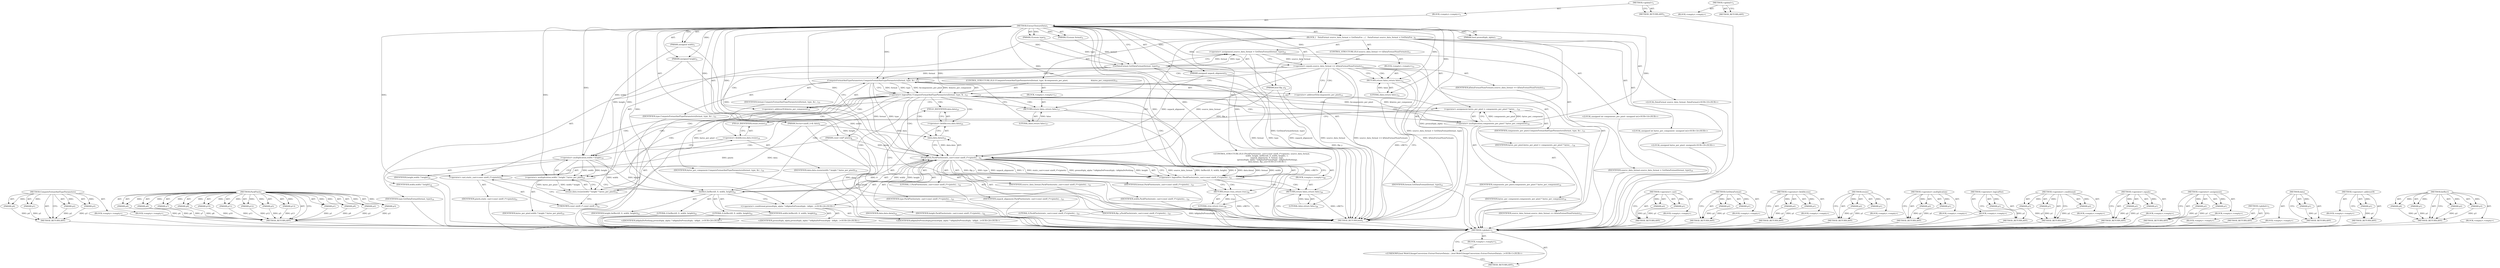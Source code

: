 digraph "&lt;global&gt;" {
vulnerable_144 [label=<(METHOD,ComputeFormatAndTypeParameters)>];
vulnerable_145 [label=<(PARAM,p1)>];
vulnerable_146 [label=<(PARAM,p2)>];
vulnerable_147 [label=<(PARAM,p3)>];
vulnerable_148 [label=<(PARAM,p4)>];
vulnerable_149 [label=<(BLOCK,&lt;empty&gt;,&lt;empty&gt;)>];
vulnerable_150 [label=<(METHOD_RETURN,ANY)>];
vulnerable_170 [label=<(METHOD,PackPixels)>];
vulnerable_171 [label=<(PARAM,p1)>];
vulnerable_172 [label=<(PARAM,p2)>];
vulnerable_173 [label=<(PARAM,p3)>];
vulnerable_174 [label=<(PARAM,p4)>];
vulnerable_175 [label=<(PARAM,p5)>];
vulnerable_176 [label=<(PARAM,p6)>];
vulnerable_177 [label=<(PARAM,p7)>];
vulnerable_178 [label=<(PARAM,p8)>];
vulnerable_179 [label=<(PARAM,p9)>];
vulnerable_180 [label=<(PARAM,p10)>];
vulnerable_181 [label=<(PARAM,p11)>];
vulnerable_182 [label=<(PARAM,p12)>];
vulnerable_183 [label=<(PARAM,p13)>];
vulnerable_184 [label=<(BLOCK,&lt;empty&gt;,&lt;empty&gt;)>];
vulnerable_185 [label=<(METHOD_RETURN,ANY)>];
vulnerable_6 [label=<(METHOD,&lt;global&gt;)<SUB>1</SUB>>];
vulnerable_7 [label=<(BLOCK,&lt;empty&gt;,&lt;empty&gt;)<SUB>1</SUB>>];
vulnerable_8 [label=<(METHOD,ExtractTextureData)<SUB>1</SUB>>];
vulnerable_9 [label=<(PARAM,unsigned width)<SUB>1</SUB>>];
vulnerable_10 [label=<(PARAM,unsigned height)<SUB>2</SUB>>];
vulnerable_11 [label=<(PARAM,GLenum format)<SUB>3</SUB>>];
vulnerable_12 [label=<(PARAM,GLenum type)<SUB>4</SUB>>];
vulnerable_13 [label=<(PARAM,unsigned unpack_alignment)<SUB>5</SUB>>];
vulnerable_14 [label=<(PARAM,bool flip_y)<SUB>6</SUB>>];
vulnerable_15 [label=<(PARAM,bool premultiply_alpha)<SUB>7</SUB>>];
vulnerable_16 [label=<(PARAM,const void* pixels)<SUB>8</SUB>>];
vulnerable_17 [label=<(PARAM,Vector&lt;uint8_t&gt;&amp; data)<SUB>9</SUB>>];
vulnerable_18 [label=<(BLOCK,{
   DataFormat source_data_format = GetDataFor...,{
   DataFormat source_data_format = GetDataFor...)<SUB>9</SUB>>];
vulnerable_19 [label="<(LOCAL,DataFormat source_data_format: DataFormat)<SUB>10</SUB>>"];
vulnerable_20 [label=<(&lt;operator&gt;.assignment,source_data_format = GetDataFormat(format, type))<SUB>10</SUB>>];
vulnerable_21 [label=<(IDENTIFIER,source_data_format,source_data_format = GetDataFormat(format, type))<SUB>10</SUB>>];
vulnerable_22 [label=<(GetDataFormat,GetDataFormat(format, type))<SUB>10</SUB>>];
vulnerable_23 [label=<(IDENTIFIER,format,GetDataFormat(format, type))<SUB>10</SUB>>];
vulnerable_24 [label=<(IDENTIFIER,type,GetDataFormat(format, type))<SUB>10</SUB>>];
vulnerable_25 [label=<(CONTROL_STRUCTURE,IF,if (source_data_format == kDataFormatNumFormats))<SUB>11</SUB>>];
vulnerable_26 [label=<(&lt;operator&gt;.equals,source_data_format == kDataFormatNumFormats)<SUB>11</SUB>>];
vulnerable_27 [label=<(IDENTIFIER,source_data_format,source_data_format == kDataFormatNumFormats)<SUB>11</SUB>>];
vulnerable_28 [label=<(IDENTIFIER,kDataFormatNumFormats,source_data_format == kDataFormatNumFormats)<SUB>11</SUB>>];
vulnerable_29 [label=<(BLOCK,&lt;empty&gt;,&lt;empty&gt;)<SUB>12</SUB>>];
vulnerable_30 [label=<(RETURN,return false;,return false;)<SUB>12</SUB>>];
vulnerable_31 [label=<(LITERAL,false,return false;)<SUB>12</SUB>>];
vulnerable_32 [label="<(LOCAL,unsigned int components_per_pixel: unsigned int)<SUB>14</SUB>>"];
vulnerable_33 [label="<(LOCAL,unsigned int bytes_per_component: unsigned int)<SUB>14</SUB>>"];
vulnerable_34 [label=<(CONTROL_STRUCTURE,IF,if (!ComputeFormatAndTypeParameters(format, type, &amp;components_per_pixel,
                                      &amp;bytes_per_component)))<SUB>15</SUB>>];
vulnerable_35 [label=<(&lt;operator&gt;.logicalNot,!ComputeFormatAndTypeParameters(format, type, &amp;...)<SUB>15</SUB>>];
vulnerable_36 [label=<(ComputeFormatAndTypeParameters,ComputeFormatAndTypeParameters(format, type, &amp;c...)<SUB>15</SUB>>];
vulnerable_37 [label=<(IDENTIFIER,format,ComputeFormatAndTypeParameters(format, type, &amp;c...)<SUB>15</SUB>>];
vulnerable_38 [label=<(IDENTIFIER,type,ComputeFormatAndTypeParameters(format, type, &amp;c...)<SUB>15</SUB>>];
vulnerable_39 [label=<(&lt;operator&gt;.addressOf,&amp;components_per_pixel)<SUB>15</SUB>>];
vulnerable_40 [label=<(IDENTIFIER,components_per_pixel,ComputeFormatAndTypeParameters(format, type, &amp;c...)<SUB>15</SUB>>];
vulnerable_41 [label=<(&lt;operator&gt;.addressOf,&amp;bytes_per_component)<SUB>16</SUB>>];
vulnerable_42 [label=<(IDENTIFIER,bytes_per_component,ComputeFormatAndTypeParameters(format, type, &amp;c...)<SUB>16</SUB>>];
vulnerable_43 [label=<(BLOCK,&lt;empty&gt;,&lt;empty&gt;)<SUB>17</SUB>>];
vulnerable_44 [label=<(RETURN,return false;,return false;)<SUB>17</SUB>>];
vulnerable_45 [label=<(LITERAL,false,return false;)<SUB>17</SUB>>];
vulnerable_46 [label="<(LOCAL,unsigned bytes_per_pixel: unsigned)<SUB>18</SUB>>"];
vulnerable_47 [label=<(&lt;operator&gt;.assignment,bytes_per_pixel = components_per_pixel * bytes_...)<SUB>18</SUB>>];
vulnerable_48 [label=<(IDENTIFIER,bytes_per_pixel,bytes_per_pixel = components_per_pixel * bytes_...)<SUB>18</SUB>>];
vulnerable_49 [label=<(&lt;operator&gt;.multiplication,components_per_pixel * bytes_per_component)<SUB>18</SUB>>];
vulnerable_50 [label=<(IDENTIFIER,components_per_pixel,components_per_pixel * bytes_per_component)<SUB>18</SUB>>];
vulnerable_51 [label=<(IDENTIFIER,bytes_per_component,components_per_pixel * bytes_per_component)<SUB>18</SUB>>];
vulnerable_52 [label=<(resize,data.resize(width * height * bytes_per_pixel))<SUB>19</SUB>>];
vulnerable_53 [label=<(&lt;operator&gt;.fieldAccess,data.resize)<SUB>19</SUB>>];
vulnerable_54 [label=<(IDENTIFIER,data,data.resize(width * height * bytes_per_pixel))<SUB>19</SUB>>];
vulnerable_55 [label=<(FIELD_IDENTIFIER,resize,resize)<SUB>19</SUB>>];
vulnerable_56 [label=<(&lt;operator&gt;.multiplication,width * height * bytes_per_pixel)<SUB>19</SUB>>];
vulnerable_57 [label=<(&lt;operator&gt;.multiplication,width * height)<SUB>19</SUB>>];
vulnerable_58 [label=<(IDENTIFIER,width,width * height)<SUB>19</SUB>>];
vulnerable_59 [label=<(IDENTIFIER,height,width * height)<SUB>19</SUB>>];
vulnerable_60 [label=<(IDENTIFIER,bytes_per_pixel,width * height * bytes_per_pixel)<SUB>19</SUB>>];
vulnerable_61 [label="<(CONTROL_STRUCTURE,IF,if (!PackPixels(static_cast&lt;const uint8_t*&gt;(pixels), source_data_format,
                  width, height, IntRect(0, 0, width, height), 1,
                  unpack_alignment, 0, format, type,
                   (premultiply_alpha ? kAlphaDoPremultiply : kAlphaDoNothing),
                   data.data(), flip_y)))<SUB>21</SUB>>"];
vulnerable_62 [label=<(&lt;operator&gt;.logicalNot,!PackPixels(static_cast&lt;const uint8_t*&gt;(pixels)...)<SUB>21</SUB>>];
vulnerable_63 [label=<(PackPixels,PackPixels(static_cast&lt;const uint8_t*&gt;(pixels),...)<SUB>21</SUB>>];
vulnerable_64 [label=<(&lt;operator&gt;.cast,static_cast&lt;const uint8_t*&gt;(pixels))<SUB>21</SUB>>];
vulnerable_65 [label=<(UNKNOWN,const uint8_t*,const uint8_t*)<SUB>21</SUB>>];
vulnerable_66 [label=<(IDENTIFIER,pixels,static_cast&lt;const uint8_t*&gt;(pixels))<SUB>21</SUB>>];
vulnerable_67 [label=<(IDENTIFIER,source_data_format,PackPixels(static_cast&lt;const uint8_t*&gt;(pixels),...)<SUB>21</SUB>>];
vulnerable_68 [label=<(IDENTIFIER,width,PackPixels(static_cast&lt;const uint8_t*&gt;(pixels),...)<SUB>22</SUB>>];
vulnerable_69 [label=<(IDENTIFIER,height,PackPixels(static_cast&lt;const uint8_t*&gt;(pixels),...)<SUB>22</SUB>>];
vulnerable_70 [label=<(IntRect,IntRect(0, 0, width, height))<SUB>22</SUB>>];
vulnerable_71 [label=<(LITERAL,0,IntRect(0, 0, width, height))<SUB>22</SUB>>];
vulnerable_72 [label=<(LITERAL,0,IntRect(0, 0, width, height))<SUB>22</SUB>>];
vulnerable_73 [label=<(IDENTIFIER,width,IntRect(0, 0, width, height))<SUB>22</SUB>>];
vulnerable_74 [label=<(IDENTIFIER,height,IntRect(0, 0, width, height))<SUB>22</SUB>>];
vulnerable_75 [label=<(LITERAL,1,PackPixels(static_cast&lt;const uint8_t*&gt;(pixels),...)<SUB>22</SUB>>];
vulnerable_76 [label=<(IDENTIFIER,unpack_alignment,PackPixels(static_cast&lt;const uint8_t*&gt;(pixels),...)<SUB>23</SUB>>];
vulnerable_77 [label=<(LITERAL,0,PackPixels(static_cast&lt;const uint8_t*&gt;(pixels),...)<SUB>23</SUB>>];
vulnerable_78 [label=<(IDENTIFIER,format,PackPixels(static_cast&lt;const uint8_t*&gt;(pixels),...)<SUB>23</SUB>>];
vulnerable_79 [label=<(IDENTIFIER,type,PackPixels(static_cast&lt;const uint8_t*&gt;(pixels),...)<SUB>23</SUB>>];
vulnerable_80 [label="<(&lt;operator&gt;.conditional,premultiply_alpha ? kAlphaDoPremultiply : kAlph...)<SUB>24</SUB>>"];
vulnerable_81 [label="<(IDENTIFIER,premultiply_alpha,premultiply_alpha ? kAlphaDoPremultiply : kAlph...)<SUB>24</SUB>>"];
vulnerable_82 [label="<(IDENTIFIER,kAlphaDoPremultiply,premultiply_alpha ? kAlphaDoPremultiply : kAlph...)<SUB>24</SUB>>"];
vulnerable_83 [label="<(IDENTIFIER,kAlphaDoNothing,premultiply_alpha ? kAlphaDoPremultiply : kAlph...)<SUB>24</SUB>>"];
vulnerable_84 [label=<(data,data.data())<SUB>25</SUB>>];
vulnerable_85 [label=<(&lt;operator&gt;.fieldAccess,data.data)<SUB>25</SUB>>];
vulnerable_86 [label=<(IDENTIFIER,data,data.data())<SUB>25</SUB>>];
vulnerable_87 [label=<(FIELD_IDENTIFIER,data,data)<SUB>25</SUB>>];
vulnerable_88 [label=<(IDENTIFIER,flip_y,PackPixels(static_cast&lt;const uint8_t*&gt;(pixels),...)<SUB>25</SUB>>];
vulnerable_89 [label=<(BLOCK,&lt;empty&gt;,&lt;empty&gt;)<SUB>26</SUB>>];
vulnerable_90 [label=<(RETURN,return false;,return false;)<SUB>26</SUB>>];
vulnerable_91 [label=<(LITERAL,false,return false;)<SUB>26</SUB>>];
vulnerable_92 [label=<(RETURN,return true;,return true;)<SUB>28</SUB>>];
vulnerable_93 [label=<(LITERAL,true,return true;)<SUB>28</SUB>>];
vulnerable_94 [label=<(METHOD_RETURN,bool)<SUB>1</SUB>>];
vulnerable_96 [label=<(METHOD_RETURN,ANY)<SUB>1</SUB>>];
vulnerable_186 [label=<(METHOD,&lt;operator&gt;.cast)>];
vulnerable_187 [label=<(PARAM,p1)>];
vulnerable_188 [label=<(PARAM,p2)>];
vulnerable_189 [label=<(BLOCK,&lt;empty&gt;,&lt;empty&gt;)>];
vulnerable_190 [label=<(METHOD_RETURN,ANY)>];
vulnerable_130 [label=<(METHOD,GetDataFormat)>];
vulnerable_131 [label=<(PARAM,p1)>];
vulnerable_132 [label=<(PARAM,p2)>];
vulnerable_133 [label=<(BLOCK,&lt;empty&gt;,&lt;empty&gt;)>];
vulnerable_134 [label=<(METHOD_RETURN,ANY)>];
vulnerable_165 [label=<(METHOD,&lt;operator&gt;.fieldAccess)>];
vulnerable_166 [label=<(PARAM,p1)>];
vulnerable_167 [label=<(PARAM,p2)>];
vulnerable_168 [label=<(BLOCK,&lt;empty&gt;,&lt;empty&gt;)>];
vulnerable_169 [label=<(METHOD_RETURN,ANY)>];
vulnerable_160 [label=<(METHOD,resize)>];
vulnerable_161 [label=<(PARAM,p1)>];
vulnerable_162 [label=<(PARAM,p2)>];
vulnerable_163 [label=<(BLOCK,&lt;empty&gt;,&lt;empty&gt;)>];
vulnerable_164 [label=<(METHOD_RETURN,ANY)>];
vulnerable_155 [label=<(METHOD,&lt;operator&gt;.multiplication)>];
vulnerable_156 [label=<(PARAM,p1)>];
vulnerable_157 [label=<(PARAM,p2)>];
vulnerable_158 [label=<(BLOCK,&lt;empty&gt;,&lt;empty&gt;)>];
vulnerable_159 [label=<(METHOD_RETURN,ANY)>];
vulnerable_140 [label=<(METHOD,&lt;operator&gt;.logicalNot)>];
vulnerable_141 [label=<(PARAM,p1)>];
vulnerable_142 [label=<(BLOCK,&lt;empty&gt;,&lt;empty&gt;)>];
vulnerable_143 [label=<(METHOD_RETURN,ANY)>];
vulnerable_198 [label=<(METHOD,&lt;operator&gt;.conditional)>];
vulnerable_199 [label=<(PARAM,p1)>];
vulnerable_200 [label=<(PARAM,p2)>];
vulnerable_201 [label=<(PARAM,p3)>];
vulnerable_202 [label=<(BLOCK,&lt;empty&gt;,&lt;empty&gt;)>];
vulnerable_203 [label=<(METHOD_RETURN,ANY)>];
vulnerable_135 [label=<(METHOD,&lt;operator&gt;.equals)>];
vulnerable_136 [label=<(PARAM,p1)>];
vulnerable_137 [label=<(PARAM,p2)>];
vulnerable_138 [label=<(BLOCK,&lt;empty&gt;,&lt;empty&gt;)>];
vulnerable_139 [label=<(METHOD_RETURN,ANY)>];
vulnerable_125 [label=<(METHOD,&lt;operator&gt;.assignment)>];
vulnerable_126 [label=<(PARAM,p1)>];
vulnerable_127 [label=<(PARAM,p2)>];
vulnerable_128 [label=<(BLOCK,&lt;empty&gt;,&lt;empty&gt;)>];
vulnerable_129 [label=<(METHOD_RETURN,ANY)>];
vulnerable_119 [label=<(METHOD,&lt;global&gt;)<SUB>1</SUB>>];
vulnerable_120 [label=<(BLOCK,&lt;empty&gt;,&lt;empty&gt;)>];
vulnerable_121 [label=<(METHOD_RETURN,ANY)>];
vulnerable_204 [label=<(METHOD,data)>];
vulnerable_205 [label=<(PARAM,p1)>];
vulnerable_206 [label=<(BLOCK,&lt;empty&gt;,&lt;empty&gt;)>];
vulnerable_207 [label=<(METHOD_RETURN,ANY)>];
vulnerable_151 [label=<(METHOD,&lt;operator&gt;.addressOf)>];
vulnerable_152 [label=<(PARAM,p1)>];
vulnerable_153 [label=<(BLOCK,&lt;empty&gt;,&lt;empty&gt;)>];
vulnerable_154 [label=<(METHOD_RETURN,ANY)>];
vulnerable_191 [label=<(METHOD,IntRect)>];
vulnerable_192 [label=<(PARAM,p1)>];
vulnerable_193 [label=<(PARAM,p2)>];
vulnerable_194 [label=<(PARAM,p3)>];
vulnerable_195 [label=<(PARAM,p4)>];
vulnerable_196 [label=<(BLOCK,&lt;empty&gt;,&lt;empty&gt;)>];
vulnerable_197 [label=<(METHOD_RETURN,ANY)>];
fixed_6 [label=<(METHOD,&lt;global&gt;)<SUB>1</SUB>>];
fixed_7 [label=<(BLOCK,&lt;empty&gt;,&lt;empty&gt;)<SUB>1</SUB>>];
fixed_8 [label="<(UNKNOWN,bool WebGLImageConversion::ExtractTextureData(u...,bool WebGLImageConversion::ExtractTextureData(u...)<SUB>1</SUB>>"];
fixed_9 [label=<(METHOD_RETURN,ANY)<SUB>1</SUB>>];
fixed_14 [label=<(METHOD,&lt;global&gt;)<SUB>1</SUB>>];
fixed_15 [label=<(BLOCK,&lt;empty&gt;,&lt;empty&gt;)>];
fixed_16 [label=<(METHOD_RETURN,ANY)>];
vulnerable_144 -> vulnerable_145  [key=0, label="AST: "];
vulnerable_144 -> vulnerable_145  [key=1, label="DDG: "];
vulnerable_144 -> vulnerable_149  [key=0, label="AST: "];
vulnerable_144 -> vulnerable_146  [key=0, label="AST: "];
vulnerable_144 -> vulnerable_146  [key=1, label="DDG: "];
vulnerable_144 -> vulnerable_150  [key=0, label="AST: "];
vulnerable_144 -> vulnerable_150  [key=1, label="CFG: "];
vulnerable_144 -> vulnerable_147  [key=0, label="AST: "];
vulnerable_144 -> vulnerable_147  [key=1, label="DDG: "];
vulnerable_144 -> vulnerable_148  [key=0, label="AST: "];
vulnerable_144 -> vulnerable_148  [key=1, label="DDG: "];
vulnerable_145 -> vulnerable_150  [key=0, label="DDG: p1"];
vulnerable_146 -> vulnerable_150  [key=0, label="DDG: p2"];
vulnerable_147 -> vulnerable_150  [key=0, label="DDG: p3"];
vulnerable_148 -> vulnerable_150  [key=0, label="DDG: p4"];
vulnerable_149 -> fixed_6  [key=0];
vulnerable_150 -> fixed_6  [key=0];
vulnerable_170 -> vulnerable_171  [key=0, label="AST: "];
vulnerable_170 -> vulnerable_171  [key=1, label="DDG: "];
vulnerable_170 -> vulnerable_184  [key=0, label="AST: "];
vulnerable_170 -> vulnerable_172  [key=0, label="AST: "];
vulnerable_170 -> vulnerable_172  [key=1, label="DDG: "];
vulnerable_170 -> vulnerable_185  [key=0, label="AST: "];
vulnerable_170 -> vulnerable_185  [key=1, label="CFG: "];
vulnerable_170 -> vulnerable_173  [key=0, label="AST: "];
vulnerable_170 -> vulnerable_173  [key=1, label="DDG: "];
vulnerable_170 -> vulnerable_174  [key=0, label="AST: "];
vulnerable_170 -> vulnerable_174  [key=1, label="DDG: "];
vulnerable_170 -> vulnerable_175  [key=0, label="AST: "];
vulnerable_170 -> vulnerable_175  [key=1, label="DDG: "];
vulnerable_170 -> vulnerable_176  [key=0, label="AST: "];
vulnerable_170 -> vulnerable_176  [key=1, label="DDG: "];
vulnerable_170 -> vulnerable_177  [key=0, label="AST: "];
vulnerable_170 -> vulnerable_177  [key=1, label="DDG: "];
vulnerable_170 -> vulnerable_178  [key=0, label="AST: "];
vulnerable_170 -> vulnerable_178  [key=1, label="DDG: "];
vulnerable_170 -> vulnerable_179  [key=0, label="AST: "];
vulnerable_170 -> vulnerable_179  [key=1, label="DDG: "];
vulnerable_170 -> vulnerable_180  [key=0, label="AST: "];
vulnerable_170 -> vulnerable_180  [key=1, label="DDG: "];
vulnerable_170 -> vulnerable_181  [key=0, label="AST: "];
vulnerable_170 -> vulnerable_181  [key=1, label="DDG: "];
vulnerable_170 -> vulnerable_182  [key=0, label="AST: "];
vulnerable_170 -> vulnerable_182  [key=1, label="DDG: "];
vulnerable_170 -> vulnerable_183  [key=0, label="AST: "];
vulnerable_170 -> vulnerable_183  [key=1, label="DDG: "];
vulnerable_171 -> vulnerable_185  [key=0, label="DDG: p1"];
vulnerable_172 -> vulnerable_185  [key=0, label="DDG: p2"];
vulnerable_173 -> vulnerable_185  [key=0, label="DDG: p3"];
vulnerable_174 -> vulnerable_185  [key=0, label="DDG: p4"];
vulnerable_175 -> vulnerable_185  [key=0, label="DDG: p5"];
vulnerable_176 -> vulnerable_185  [key=0, label="DDG: p6"];
vulnerable_177 -> vulnerable_185  [key=0, label="DDG: p7"];
vulnerable_178 -> vulnerable_185  [key=0, label="DDG: p8"];
vulnerable_179 -> vulnerable_185  [key=0, label="DDG: p9"];
vulnerable_180 -> vulnerable_185  [key=0, label="DDG: p10"];
vulnerable_181 -> vulnerable_185  [key=0, label="DDG: p11"];
vulnerable_182 -> vulnerable_185  [key=0, label="DDG: p12"];
vulnerable_183 -> vulnerable_185  [key=0, label="DDG: p13"];
vulnerable_184 -> fixed_6  [key=0];
vulnerable_185 -> fixed_6  [key=0];
vulnerable_6 -> vulnerable_7  [key=0, label="AST: "];
vulnerable_6 -> vulnerable_96  [key=0, label="AST: "];
vulnerable_6 -> vulnerable_96  [key=1, label="CFG: "];
vulnerable_7 -> vulnerable_8  [key=0, label="AST: "];
vulnerable_8 -> vulnerable_9  [key=0, label="AST: "];
vulnerable_8 -> vulnerable_9  [key=1, label="DDG: "];
vulnerable_8 -> vulnerable_10  [key=0, label="AST: "];
vulnerable_8 -> vulnerable_10  [key=1, label="DDG: "];
vulnerable_8 -> vulnerable_11  [key=0, label="AST: "];
vulnerable_8 -> vulnerable_11  [key=1, label="DDG: "];
vulnerable_8 -> vulnerable_12  [key=0, label="AST: "];
vulnerable_8 -> vulnerable_12  [key=1, label="DDG: "];
vulnerable_8 -> vulnerable_13  [key=0, label="AST: "];
vulnerable_8 -> vulnerable_13  [key=1, label="DDG: "];
vulnerable_8 -> vulnerable_14  [key=0, label="AST: "];
vulnerable_8 -> vulnerable_14  [key=1, label="DDG: "];
vulnerable_8 -> vulnerable_15  [key=0, label="AST: "];
vulnerable_8 -> vulnerable_15  [key=1, label="DDG: "];
vulnerable_8 -> vulnerable_16  [key=0, label="AST: "];
vulnerable_8 -> vulnerable_16  [key=1, label="DDG: "];
vulnerable_8 -> vulnerable_17  [key=0, label="AST: "];
vulnerable_8 -> vulnerable_17  [key=1, label="DDG: "];
vulnerable_8 -> vulnerable_18  [key=0, label="AST: "];
vulnerable_8 -> vulnerable_94  [key=0, label="AST: "];
vulnerable_8 -> vulnerable_22  [key=0, label="CFG: "];
vulnerable_8 -> vulnerable_22  [key=1, label="DDG: "];
vulnerable_8 -> vulnerable_92  [key=0, label="DDG: "];
vulnerable_8 -> vulnerable_93  [key=0, label="DDG: "];
vulnerable_8 -> vulnerable_26  [key=0, label="DDG: "];
vulnerable_8 -> vulnerable_30  [key=0, label="DDG: "];
vulnerable_8 -> vulnerable_44  [key=0, label="DDG: "];
vulnerable_8 -> vulnerable_49  [key=0, label="DDG: "];
vulnerable_8 -> vulnerable_56  [key=0, label="DDG: "];
vulnerable_8 -> vulnerable_90  [key=0, label="DDG: "];
vulnerable_8 -> vulnerable_31  [key=0, label="DDG: "];
vulnerable_8 -> vulnerable_36  [key=0, label="DDG: "];
vulnerable_8 -> vulnerable_45  [key=0, label="DDG: "];
vulnerable_8 -> vulnerable_57  [key=0, label="DDG: "];
vulnerable_8 -> vulnerable_63  [key=0, label="DDG: "];
vulnerable_8 -> vulnerable_91  [key=0, label="DDG: "];
vulnerable_8 -> vulnerable_64  [key=0, label="DDG: "];
vulnerable_8 -> vulnerable_70  [key=0, label="DDG: "];
vulnerable_8 -> vulnerable_80  [key=0, label="DDG: "];
vulnerable_9 -> vulnerable_94  [key=0, label="DDG: width"];
vulnerable_9 -> vulnerable_57  [key=0, label="DDG: width"];
vulnerable_10 -> vulnerable_94  [key=0, label="DDG: height"];
vulnerable_10 -> vulnerable_57  [key=0, label="DDG: height"];
vulnerable_11 -> vulnerable_22  [key=0, label="DDG: format"];
vulnerable_12 -> vulnerable_22  [key=0, label="DDG: type"];
vulnerable_13 -> vulnerable_94  [key=0, label="DDG: unpack_alignment"];
vulnerable_13 -> vulnerable_63  [key=0, label="DDG: unpack_alignment"];
vulnerable_14 -> vulnerable_94  [key=0, label="DDG: flip_y"];
vulnerable_14 -> vulnerable_63  [key=0, label="DDG: flip_y"];
vulnerable_15 -> vulnerable_94  [key=0, label="DDG: premultiply_alpha"];
vulnerable_16 -> vulnerable_94  [key=0, label="DDG: pixels"];
vulnerable_16 -> vulnerable_63  [key=0, label="DDG: pixels"];
vulnerable_16 -> vulnerable_64  [key=0, label="DDG: pixels"];
vulnerable_17 -> vulnerable_94  [key=0, label="DDG: data"];
vulnerable_17 -> vulnerable_52  [key=0, label="DDG: data"];
vulnerable_17 -> vulnerable_84  [key=0, label="DDG: data"];
vulnerable_18 -> vulnerable_19  [key=0, label="AST: "];
vulnerable_18 -> vulnerable_20  [key=0, label="AST: "];
vulnerable_18 -> vulnerable_25  [key=0, label="AST: "];
vulnerable_18 -> vulnerable_32  [key=0, label="AST: "];
vulnerable_18 -> vulnerable_33  [key=0, label="AST: "];
vulnerable_18 -> vulnerable_34  [key=0, label="AST: "];
vulnerable_18 -> vulnerable_46  [key=0, label="AST: "];
vulnerable_18 -> vulnerable_47  [key=0, label="AST: "];
vulnerable_18 -> vulnerable_52  [key=0, label="AST: "];
vulnerable_18 -> vulnerable_61  [key=0, label="AST: "];
vulnerable_18 -> vulnerable_92  [key=0, label="AST: "];
vulnerable_19 -> fixed_6  [key=0];
vulnerable_20 -> vulnerable_21  [key=0, label="AST: "];
vulnerable_20 -> vulnerable_22  [key=0, label="AST: "];
vulnerable_20 -> vulnerable_26  [key=0, label="CFG: "];
vulnerable_20 -> vulnerable_26  [key=1, label="DDG: source_data_format"];
vulnerable_20 -> vulnerable_94  [key=0, label="DDG: GetDataFormat(format, type)"];
vulnerable_20 -> vulnerable_94  [key=1, label="DDG: source_data_format = GetDataFormat(format, type)"];
vulnerable_21 -> fixed_6  [key=0];
vulnerable_22 -> vulnerable_23  [key=0, label="AST: "];
vulnerable_22 -> vulnerable_24  [key=0, label="AST: "];
vulnerable_22 -> vulnerable_20  [key=0, label="CFG: "];
vulnerable_22 -> vulnerable_20  [key=1, label="DDG: format"];
vulnerable_22 -> vulnerable_20  [key=2, label="DDG: type"];
vulnerable_22 -> vulnerable_94  [key=0, label="DDG: format"];
vulnerable_22 -> vulnerable_94  [key=1, label="DDG: type"];
vulnerable_22 -> vulnerable_36  [key=0, label="DDG: format"];
vulnerable_22 -> vulnerable_36  [key=1, label="DDG: type"];
vulnerable_23 -> fixed_6  [key=0];
vulnerable_24 -> fixed_6  [key=0];
vulnerable_25 -> vulnerable_26  [key=0, label="AST: "];
vulnerable_25 -> vulnerable_29  [key=0, label="AST: "];
vulnerable_26 -> vulnerable_27  [key=0, label="AST: "];
vulnerable_26 -> vulnerable_28  [key=0, label="AST: "];
vulnerable_26 -> vulnerable_30  [key=0, label="CFG: "];
vulnerable_26 -> vulnerable_30  [key=1, label="CDG: "];
vulnerable_26 -> vulnerable_39  [key=0, label="CFG: "];
vulnerable_26 -> vulnerable_39  [key=1, label="CDG: "];
vulnerable_26 -> vulnerable_94  [key=0, label="DDG: source_data_format"];
vulnerable_26 -> vulnerable_94  [key=1, label="DDG: source_data_format == kDataFormatNumFormats"];
vulnerable_26 -> vulnerable_94  [key=2, label="DDG: kDataFormatNumFormats"];
vulnerable_26 -> vulnerable_63  [key=0, label="DDG: source_data_format"];
vulnerable_26 -> vulnerable_35  [key=0, label="CDG: "];
vulnerable_26 -> vulnerable_36  [key=0, label="CDG: "];
vulnerable_26 -> vulnerable_41  [key=0, label="CDG: "];
vulnerable_27 -> fixed_6  [key=0];
vulnerable_28 -> fixed_6  [key=0];
vulnerable_29 -> vulnerable_30  [key=0, label="AST: "];
vulnerable_30 -> vulnerable_31  [key=0, label="AST: "];
vulnerable_30 -> vulnerable_94  [key=0, label="CFG: "];
vulnerable_30 -> vulnerable_94  [key=1, label="DDG: &lt;RET&gt;"];
vulnerable_31 -> vulnerable_30  [key=0, label="DDG: false"];
vulnerable_32 -> fixed_6  [key=0];
vulnerable_33 -> fixed_6  [key=0];
vulnerable_34 -> vulnerable_35  [key=0, label="AST: "];
vulnerable_34 -> vulnerable_43  [key=0, label="AST: "];
vulnerable_35 -> vulnerable_36  [key=0, label="AST: "];
vulnerable_35 -> vulnerable_44  [key=0, label="CFG: "];
vulnerable_35 -> vulnerable_44  [key=1, label="CDG: "];
vulnerable_35 -> vulnerable_49  [key=0, label="CFG: "];
vulnerable_35 -> vulnerable_49  [key=1, label="CDG: "];
vulnerable_35 -> vulnerable_47  [key=0, label="CDG: "];
vulnerable_35 -> vulnerable_64  [key=0, label="CDG: "];
vulnerable_35 -> vulnerable_57  [key=0, label="CDG: "];
vulnerable_35 -> vulnerable_52  [key=0, label="CDG: "];
vulnerable_35 -> vulnerable_84  [key=0, label="CDG: "];
vulnerable_35 -> vulnerable_85  [key=0, label="CDG: "];
vulnerable_35 -> vulnerable_56  [key=0, label="CDG: "];
vulnerable_35 -> vulnerable_65  [key=0, label="CDG: "];
vulnerable_35 -> vulnerable_87  [key=0, label="CDG: "];
vulnerable_35 -> vulnerable_80  [key=0, label="CDG: "];
vulnerable_35 -> vulnerable_53  [key=0, label="CDG: "];
vulnerable_35 -> vulnerable_70  [key=0, label="CDG: "];
vulnerable_35 -> vulnerable_63  [key=0, label="CDG: "];
vulnerable_35 -> vulnerable_55  [key=0, label="CDG: "];
vulnerable_35 -> vulnerable_62  [key=0, label="CDG: "];
vulnerable_36 -> vulnerable_37  [key=0, label="AST: "];
vulnerable_36 -> vulnerable_38  [key=0, label="AST: "];
vulnerable_36 -> vulnerable_39  [key=0, label="AST: "];
vulnerable_36 -> vulnerable_41  [key=0, label="AST: "];
vulnerable_36 -> vulnerable_35  [key=0, label="CFG: "];
vulnerable_36 -> vulnerable_35  [key=1, label="DDG: format"];
vulnerable_36 -> vulnerable_35  [key=2, label="DDG: type"];
vulnerable_36 -> vulnerable_35  [key=3, label="DDG: &amp;components_per_pixel"];
vulnerable_36 -> vulnerable_35  [key=4, label="DDG: &amp;bytes_per_component"];
vulnerable_36 -> vulnerable_49  [key=0, label="DDG: &amp;components_per_pixel"];
vulnerable_36 -> vulnerable_49  [key=1, label="DDG: &amp;bytes_per_component"];
vulnerable_36 -> vulnerable_63  [key=0, label="DDG: format"];
vulnerable_36 -> vulnerable_63  [key=1, label="DDG: type"];
vulnerable_37 -> fixed_6  [key=0];
vulnerable_38 -> fixed_6  [key=0];
vulnerable_39 -> vulnerable_40  [key=0, label="AST: "];
vulnerable_39 -> vulnerable_41  [key=0, label="CFG: "];
vulnerable_40 -> fixed_6  [key=0];
vulnerable_41 -> vulnerable_42  [key=0, label="AST: "];
vulnerable_41 -> vulnerable_36  [key=0, label="CFG: "];
vulnerable_42 -> fixed_6  [key=0];
vulnerable_43 -> vulnerable_44  [key=0, label="AST: "];
vulnerable_44 -> vulnerable_45  [key=0, label="AST: "];
vulnerable_44 -> vulnerable_94  [key=0, label="CFG: "];
vulnerable_44 -> vulnerable_94  [key=1, label="DDG: &lt;RET&gt;"];
vulnerable_45 -> vulnerable_44  [key=0, label="DDG: false"];
vulnerable_46 -> fixed_6  [key=0];
vulnerable_47 -> vulnerable_48  [key=0, label="AST: "];
vulnerable_47 -> vulnerable_49  [key=0, label="AST: "];
vulnerable_47 -> vulnerable_55  [key=0, label="CFG: "];
vulnerable_47 -> vulnerable_56  [key=0, label="DDG: bytes_per_pixel"];
vulnerable_48 -> fixed_6  [key=0];
vulnerable_49 -> vulnerable_50  [key=0, label="AST: "];
vulnerable_49 -> vulnerable_51  [key=0, label="AST: "];
vulnerable_49 -> vulnerable_47  [key=0, label="CFG: "];
vulnerable_49 -> vulnerable_47  [key=1, label="DDG: components_per_pixel"];
vulnerable_49 -> vulnerable_47  [key=2, label="DDG: bytes_per_component"];
vulnerable_50 -> fixed_6  [key=0];
vulnerable_51 -> fixed_6  [key=0];
vulnerable_52 -> vulnerable_53  [key=0, label="AST: "];
vulnerable_52 -> vulnerable_56  [key=0, label="AST: "];
vulnerable_52 -> vulnerable_65  [key=0, label="CFG: "];
vulnerable_53 -> vulnerable_54  [key=0, label="AST: "];
vulnerable_53 -> vulnerable_55  [key=0, label="AST: "];
vulnerable_53 -> vulnerable_57  [key=0, label="CFG: "];
vulnerable_54 -> fixed_6  [key=0];
vulnerable_55 -> vulnerable_53  [key=0, label="CFG: "];
vulnerable_56 -> vulnerable_57  [key=0, label="AST: "];
vulnerable_56 -> vulnerable_60  [key=0, label="AST: "];
vulnerable_56 -> vulnerable_52  [key=0, label="CFG: "];
vulnerable_56 -> vulnerable_52  [key=1, label="DDG: width * height"];
vulnerable_56 -> vulnerable_52  [key=2, label="DDG: bytes_per_pixel"];
vulnerable_57 -> vulnerable_58  [key=0, label="AST: "];
vulnerable_57 -> vulnerable_59  [key=0, label="AST: "];
vulnerable_57 -> vulnerable_56  [key=0, label="CFG: "];
vulnerable_57 -> vulnerable_56  [key=1, label="DDG: width"];
vulnerable_57 -> vulnerable_56  [key=2, label="DDG: height"];
vulnerable_57 -> vulnerable_70  [key=0, label="DDG: width"];
vulnerable_57 -> vulnerable_70  [key=1, label="DDG: height"];
vulnerable_58 -> fixed_6  [key=0];
vulnerable_59 -> fixed_6  [key=0];
vulnerable_60 -> fixed_6  [key=0];
vulnerable_61 -> vulnerable_62  [key=0, label="AST: "];
vulnerable_61 -> vulnerable_89  [key=0, label="AST: "];
vulnerable_62 -> vulnerable_63  [key=0, label="AST: "];
vulnerable_62 -> vulnerable_90  [key=0, label="CFG: "];
vulnerable_62 -> vulnerable_90  [key=1, label="CDG: "];
vulnerable_62 -> vulnerable_92  [key=0, label="CFG: "];
vulnerable_62 -> vulnerable_92  [key=1, label="CDG: "];
vulnerable_63 -> vulnerable_64  [key=0, label="AST: "];
vulnerable_63 -> vulnerable_67  [key=0, label="AST: "];
vulnerable_63 -> vulnerable_68  [key=0, label="AST: "];
vulnerable_63 -> vulnerable_69  [key=0, label="AST: "];
vulnerable_63 -> vulnerable_70  [key=0, label="AST: "];
vulnerable_63 -> vulnerable_75  [key=0, label="AST: "];
vulnerable_63 -> vulnerable_76  [key=0, label="AST: "];
vulnerable_63 -> vulnerable_77  [key=0, label="AST: "];
vulnerable_63 -> vulnerable_78  [key=0, label="AST: "];
vulnerable_63 -> vulnerable_79  [key=0, label="AST: "];
vulnerable_63 -> vulnerable_80  [key=0, label="AST: "];
vulnerable_63 -> vulnerable_84  [key=0, label="AST: "];
vulnerable_63 -> vulnerable_88  [key=0, label="AST: "];
vulnerable_63 -> vulnerable_62  [key=0, label="CFG: "];
vulnerable_63 -> vulnerable_62  [key=1, label="DDG: source_data_format"];
vulnerable_63 -> vulnerable_62  [key=2, label="DDG: IntRect(0, 0, width, height)"];
vulnerable_63 -> vulnerable_62  [key=3, label="DDG: 0"];
vulnerable_63 -> vulnerable_62  [key=4, label="DDG: data.data()"];
vulnerable_63 -> vulnerable_62  [key=5, label="DDG: format"];
vulnerable_63 -> vulnerable_62  [key=6, label="DDG: width"];
vulnerable_63 -> vulnerable_62  [key=7, label="DDG: flip_y"];
vulnerable_63 -> vulnerable_62  [key=8, label="DDG: type"];
vulnerable_63 -> vulnerable_62  [key=9, label="DDG: unpack_alignment"];
vulnerable_63 -> vulnerable_62  [key=10, label="DDG: 1"];
vulnerable_63 -> vulnerable_62  [key=11, label="DDG: static_cast&lt;const uint8_t*&gt;(pixels)"];
vulnerable_63 -> vulnerable_62  [key=12, label="DDG: premultiply_alpha ? kAlphaDoPremultiply : kAlphaDoNothing"];
vulnerable_63 -> vulnerable_62  [key=13, label="DDG: height"];
vulnerable_64 -> vulnerable_65  [key=0, label="AST: "];
vulnerable_64 -> vulnerable_66  [key=0, label="AST: "];
vulnerable_64 -> vulnerable_70  [key=0, label="CFG: "];
vulnerable_65 -> vulnerable_64  [key=0, label="CFG: "];
vulnerable_66 -> fixed_6  [key=0];
vulnerable_67 -> fixed_6  [key=0];
vulnerable_68 -> fixed_6  [key=0];
vulnerable_69 -> fixed_6  [key=0];
vulnerable_70 -> vulnerable_71  [key=0, label="AST: "];
vulnerable_70 -> vulnerable_72  [key=0, label="AST: "];
vulnerable_70 -> vulnerable_73  [key=0, label="AST: "];
vulnerable_70 -> vulnerable_74  [key=0, label="AST: "];
vulnerable_70 -> vulnerable_80  [key=0, label="CFG: "];
vulnerable_70 -> vulnerable_63  [key=0, label="DDG: width"];
vulnerable_70 -> vulnerable_63  [key=1, label="DDG: height"];
vulnerable_70 -> vulnerable_63  [key=2, label="DDG: 0"];
vulnerable_71 -> fixed_6  [key=0];
vulnerable_72 -> fixed_6  [key=0];
vulnerable_73 -> fixed_6  [key=0];
vulnerable_74 -> fixed_6  [key=0];
vulnerable_75 -> fixed_6  [key=0];
vulnerable_76 -> fixed_6  [key=0];
vulnerable_77 -> fixed_6  [key=0];
vulnerable_78 -> fixed_6  [key=0];
vulnerable_79 -> fixed_6  [key=0];
vulnerable_80 -> vulnerable_81  [key=0, label="AST: "];
vulnerable_80 -> vulnerable_82  [key=0, label="AST: "];
vulnerable_80 -> vulnerable_83  [key=0, label="AST: "];
vulnerable_80 -> vulnerable_87  [key=0, label="CFG: "];
vulnerable_80 -> vulnerable_94  [key=0, label="DDG: kAlphaDoPremultiply"];
vulnerable_81 -> fixed_6  [key=0];
vulnerable_82 -> fixed_6  [key=0];
vulnerable_83 -> fixed_6  [key=0];
vulnerable_84 -> vulnerable_85  [key=0, label="AST: "];
vulnerable_84 -> vulnerable_63  [key=0, label="CFG: "];
vulnerable_84 -> vulnerable_63  [key=1, label="DDG: data.data"];
vulnerable_85 -> vulnerable_86  [key=0, label="AST: "];
vulnerable_85 -> vulnerable_87  [key=0, label="AST: "];
vulnerable_85 -> vulnerable_84  [key=0, label="CFG: "];
vulnerable_86 -> fixed_6  [key=0];
vulnerable_87 -> vulnerable_85  [key=0, label="CFG: "];
vulnerable_88 -> fixed_6  [key=0];
vulnerable_89 -> vulnerable_90  [key=0, label="AST: "];
vulnerable_90 -> vulnerable_91  [key=0, label="AST: "];
vulnerable_90 -> vulnerable_94  [key=0, label="CFG: "];
vulnerable_90 -> vulnerable_94  [key=1, label="DDG: &lt;RET&gt;"];
vulnerable_91 -> vulnerable_90  [key=0, label="DDG: false"];
vulnerable_92 -> vulnerable_93  [key=0, label="AST: "];
vulnerable_92 -> vulnerable_94  [key=0, label="CFG: "];
vulnerable_92 -> vulnerable_94  [key=1, label="DDG: &lt;RET&gt;"];
vulnerable_93 -> vulnerable_92  [key=0, label="DDG: true"];
vulnerable_94 -> fixed_6  [key=0];
vulnerable_96 -> fixed_6  [key=0];
vulnerable_186 -> vulnerable_187  [key=0, label="AST: "];
vulnerable_186 -> vulnerable_187  [key=1, label="DDG: "];
vulnerable_186 -> vulnerable_189  [key=0, label="AST: "];
vulnerable_186 -> vulnerable_188  [key=0, label="AST: "];
vulnerable_186 -> vulnerable_188  [key=1, label="DDG: "];
vulnerable_186 -> vulnerable_190  [key=0, label="AST: "];
vulnerable_186 -> vulnerable_190  [key=1, label="CFG: "];
vulnerable_187 -> vulnerable_190  [key=0, label="DDG: p1"];
vulnerable_188 -> vulnerable_190  [key=0, label="DDG: p2"];
vulnerable_189 -> fixed_6  [key=0];
vulnerable_190 -> fixed_6  [key=0];
vulnerable_130 -> vulnerable_131  [key=0, label="AST: "];
vulnerable_130 -> vulnerable_131  [key=1, label="DDG: "];
vulnerable_130 -> vulnerable_133  [key=0, label="AST: "];
vulnerable_130 -> vulnerable_132  [key=0, label="AST: "];
vulnerable_130 -> vulnerable_132  [key=1, label="DDG: "];
vulnerable_130 -> vulnerable_134  [key=0, label="AST: "];
vulnerable_130 -> vulnerable_134  [key=1, label="CFG: "];
vulnerable_131 -> vulnerable_134  [key=0, label="DDG: p1"];
vulnerable_132 -> vulnerable_134  [key=0, label="DDG: p2"];
vulnerable_133 -> fixed_6  [key=0];
vulnerable_134 -> fixed_6  [key=0];
vulnerable_165 -> vulnerable_166  [key=0, label="AST: "];
vulnerable_165 -> vulnerable_166  [key=1, label="DDG: "];
vulnerable_165 -> vulnerable_168  [key=0, label="AST: "];
vulnerable_165 -> vulnerable_167  [key=0, label="AST: "];
vulnerable_165 -> vulnerable_167  [key=1, label="DDG: "];
vulnerable_165 -> vulnerable_169  [key=0, label="AST: "];
vulnerable_165 -> vulnerable_169  [key=1, label="CFG: "];
vulnerable_166 -> vulnerable_169  [key=0, label="DDG: p1"];
vulnerable_167 -> vulnerable_169  [key=0, label="DDG: p2"];
vulnerable_168 -> fixed_6  [key=0];
vulnerable_169 -> fixed_6  [key=0];
vulnerable_160 -> vulnerable_161  [key=0, label="AST: "];
vulnerable_160 -> vulnerable_161  [key=1, label="DDG: "];
vulnerable_160 -> vulnerable_163  [key=0, label="AST: "];
vulnerable_160 -> vulnerable_162  [key=0, label="AST: "];
vulnerable_160 -> vulnerable_162  [key=1, label="DDG: "];
vulnerable_160 -> vulnerable_164  [key=0, label="AST: "];
vulnerable_160 -> vulnerable_164  [key=1, label="CFG: "];
vulnerable_161 -> vulnerable_164  [key=0, label="DDG: p1"];
vulnerable_162 -> vulnerable_164  [key=0, label="DDG: p2"];
vulnerable_163 -> fixed_6  [key=0];
vulnerable_164 -> fixed_6  [key=0];
vulnerable_155 -> vulnerable_156  [key=0, label="AST: "];
vulnerable_155 -> vulnerable_156  [key=1, label="DDG: "];
vulnerable_155 -> vulnerable_158  [key=0, label="AST: "];
vulnerable_155 -> vulnerable_157  [key=0, label="AST: "];
vulnerable_155 -> vulnerable_157  [key=1, label="DDG: "];
vulnerable_155 -> vulnerable_159  [key=0, label="AST: "];
vulnerable_155 -> vulnerable_159  [key=1, label="CFG: "];
vulnerable_156 -> vulnerable_159  [key=0, label="DDG: p1"];
vulnerable_157 -> vulnerable_159  [key=0, label="DDG: p2"];
vulnerable_158 -> fixed_6  [key=0];
vulnerable_159 -> fixed_6  [key=0];
vulnerable_140 -> vulnerable_141  [key=0, label="AST: "];
vulnerable_140 -> vulnerable_141  [key=1, label="DDG: "];
vulnerable_140 -> vulnerable_142  [key=0, label="AST: "];
vulnerable_140 -> vulnerable_143  [key=0, label="AST: "];
vulnerable_140 -> vulnerable_143  [key=1, label="CFG: "];
vulnerable_141 -> vulnerable_143  [key=0, label="DDG: p1"];
vulnerable_142 -> fixed_6  [key=0];
vulnerable_143 -> fixed_6  [key=0];
vulnerable_198 -> vulnerable_199  [key=0, label="AST: "];
vulnerable_198 -> vulnerable_199  [key=1, label="DDG: "];
vulnerable_198 -> vulnerable_202  [key=0, label="AST: "];
vulnerable_198 -> vulnerable_200  [key=0, label="AST: "];
vulnerable_198 -> vulnerable_200  [key=1, label="DDG: "];
vulnerable_198 -> vulnerable_203  [key=0, label="AST: "];
vulnerable_198 -> vulnerable_203  [key=1, label="CFG: "];
vulnerable_198 -> vulnerable_201  [key=0, label="AST: "];
vulnerable_198 -> vulnerable_201  [key=1, label="DDG: "];
vulnerable_199 -> vulnerable_203  [key=0, label="DDG: p1"];
vulnerable_200 -> vulnerable_203  [key=0, label="DDG: p2"];
vulnerable_201 -> vulnerable_203  [key=0, label="DDG: p3"];
vulnerable_202 -> fixed_6  [key=0];
vulnerable_203 -> fixed_6  [key=0];
vulnerable_135 -> vulnerable_136  [key=0, label="AST: "];
vulnerable_135 -> vulnerable_136  [key=1, label="DDG: "];
vulnerable_135 -> vulnerable_138  [key=0, label="AST: "];
vulnerable_135 -> vulnerable_137  [key=0, label="AST: "];
vulnerable_135 -> vulnerable_137  [key=1, label="DDG: "];
vulnerable_135 -> vulnerable_139  [key=0, label="AST: "];
vulnerable_135 -> vulnerable_139  [key=1, label="CFG: "];
vulnerable_136 -> vulnerable_139  [key=0, label="DDG: p1"];
vulnerable_137 -> vulnerable_139  [key=0, label="DDG: p2"];
vulnerable_138 -> fixed_6  [key=0];
vulnerable_139 -> fixed_6  [key=0];
vulnerable_125 -> vulnerable_126  [key=0, label="AST: "];
vulnerable_125 -> vulnerable_126  [key=1, label="DDG: "];
vulnerable_125 -> vulnerable_128  [key=0, label="AST: "];
vulnerable_125 -> vulnerable_127  [key=0, label="AST: "];
vulnerable_125 -> vulnerable_127  [key=1, label="DDG: "];
vulnerable_125 -> vulnerable_129  [key=0, label="AST: "];
vulnerable_125 -> vulnerable_129  [key=1, label="CFG: "];
vulnerable_126 -> vulnerable_129  [key=0, label="DDG: p1"];
vulnerable_127 -> vulnerable_129  [key=0, label="DDG: p2"];
vulnerable_128 -> fixed_6  [key=0];
vulnerable_129 -> fixed_6  [key=0];
vulnerable_119 -> vulnerable_120  [key=0, label="AST: "];
vulnerable_119 -> vulnerable_121  [key=0, label="AST: "];
vulnerable_119 -> vulnerable_121  [key=1, label="CFG: "];
vulnerable_120 -> fixed_6  [key=0];
vulnerable_121 -> fixed_6  [key=0];
vulnerable_204 -> vulnerable_205  [key=0, label="AST: "];
vulnerable_204 -> vulnerable_205  [key=1, label="DDG: "];
vulnerable_204 -> vulnerable_206  [key=0, label="AST: "];
vulnerable_204 -> vulnerable_207  [key=0, label="AST: "];
vulnerable_204 -> vulnerable_207  [key=1, label="CFG: "];
vulnerable_205 -> vulnerable_207  [key=0, label="DDG: p1"];
vulnerable_206 -> fixed_6  [key=0];
vulnerable_207 -> fixed_6  [key=0];
vulnerable_151 -> vulnerable_152  [key=0, label="AST: "];
vulnerable_151 -> vulnerable_152  [key=1, label="DDG: "];
vulnerable_151 -> vulnerable_153  [key=0, label="AST: "];
vulnerable_151 -> vulnerable_154  [key=0, label="AST: "];
vulnerable_151 -> vulnerable_154  [key=1, label="CFG: "];
vulnerable_152 -> vulnerable_154  [key=0, label="DDG: p1"];
vulnerable_153 -> fixed_6  [key=0];
vulnerable_154 -> fixed_6  [key=0];
vulnerable_191 -> vulnerable_192  [key=0, label="AST: "];
vulnerable_191 -> vulnerable_192  [key=1, label="DDG: "];
vulnerable_191 -> vulnerable_196  [key=0, label="AST: "];
vulnerable_191 -> vulnerable_193  [key=0, label="AST: "];
vulnerable_191 -> vulnerable_193  [key=1, label="DDG: "];
vulnerable_191 -> vulnerable_197  [key=0, label="AST: "];
vulnerable_191 -> vulnerable_197  [key=1, label="CFG: "];
vulnerable_191 -> vulnerable_194  [key=0, label="AST: "];
vulnerable_191 -> vulnerable_194  [key=1, label="DDG: "];
vulnerable_191 -> vulnerable_195  [key=0, label="AST: "];
vulnerable_191 -> vulnerable_195  [key=1, label="DDG: "];
vulnerable_192 -> vulnerable_197  [key=0, label="DDG: p1"];
vulnerable_193 -> vulnerable_197  [key=0, label="DDG: p2"];
vulnerable_194 -> vulnerable_197  [key=0, label="DDG: p3"];
vulnerable_195 -> vulnerable_197  [key=0, label="DDG: p4"];
vulnerable_196 -> fixed_6  [key=0];
vulnerable_197 -> fixed_6  [key=0];
fixed_6 -> fixed_7  [key=0, label="AST: "];
fixed_6 -> fixed_9  [key=0, label="AST: "];
fixed_6 -> fixed_8  [key=0, label="CFG: "];
fixed_7 -> fixed_8  [key=0, label="AST: "];
fixed_8 -> fixed_9  [key=0, label="CFG: "];
fixed_14 -> fixed_15  [key=0, label="AST: "];
fixed_14 -> fixed_16  [key=0, label="AST: "];
fixed_14 -> fixed_16  [key=1, label="CFG: "];
}
